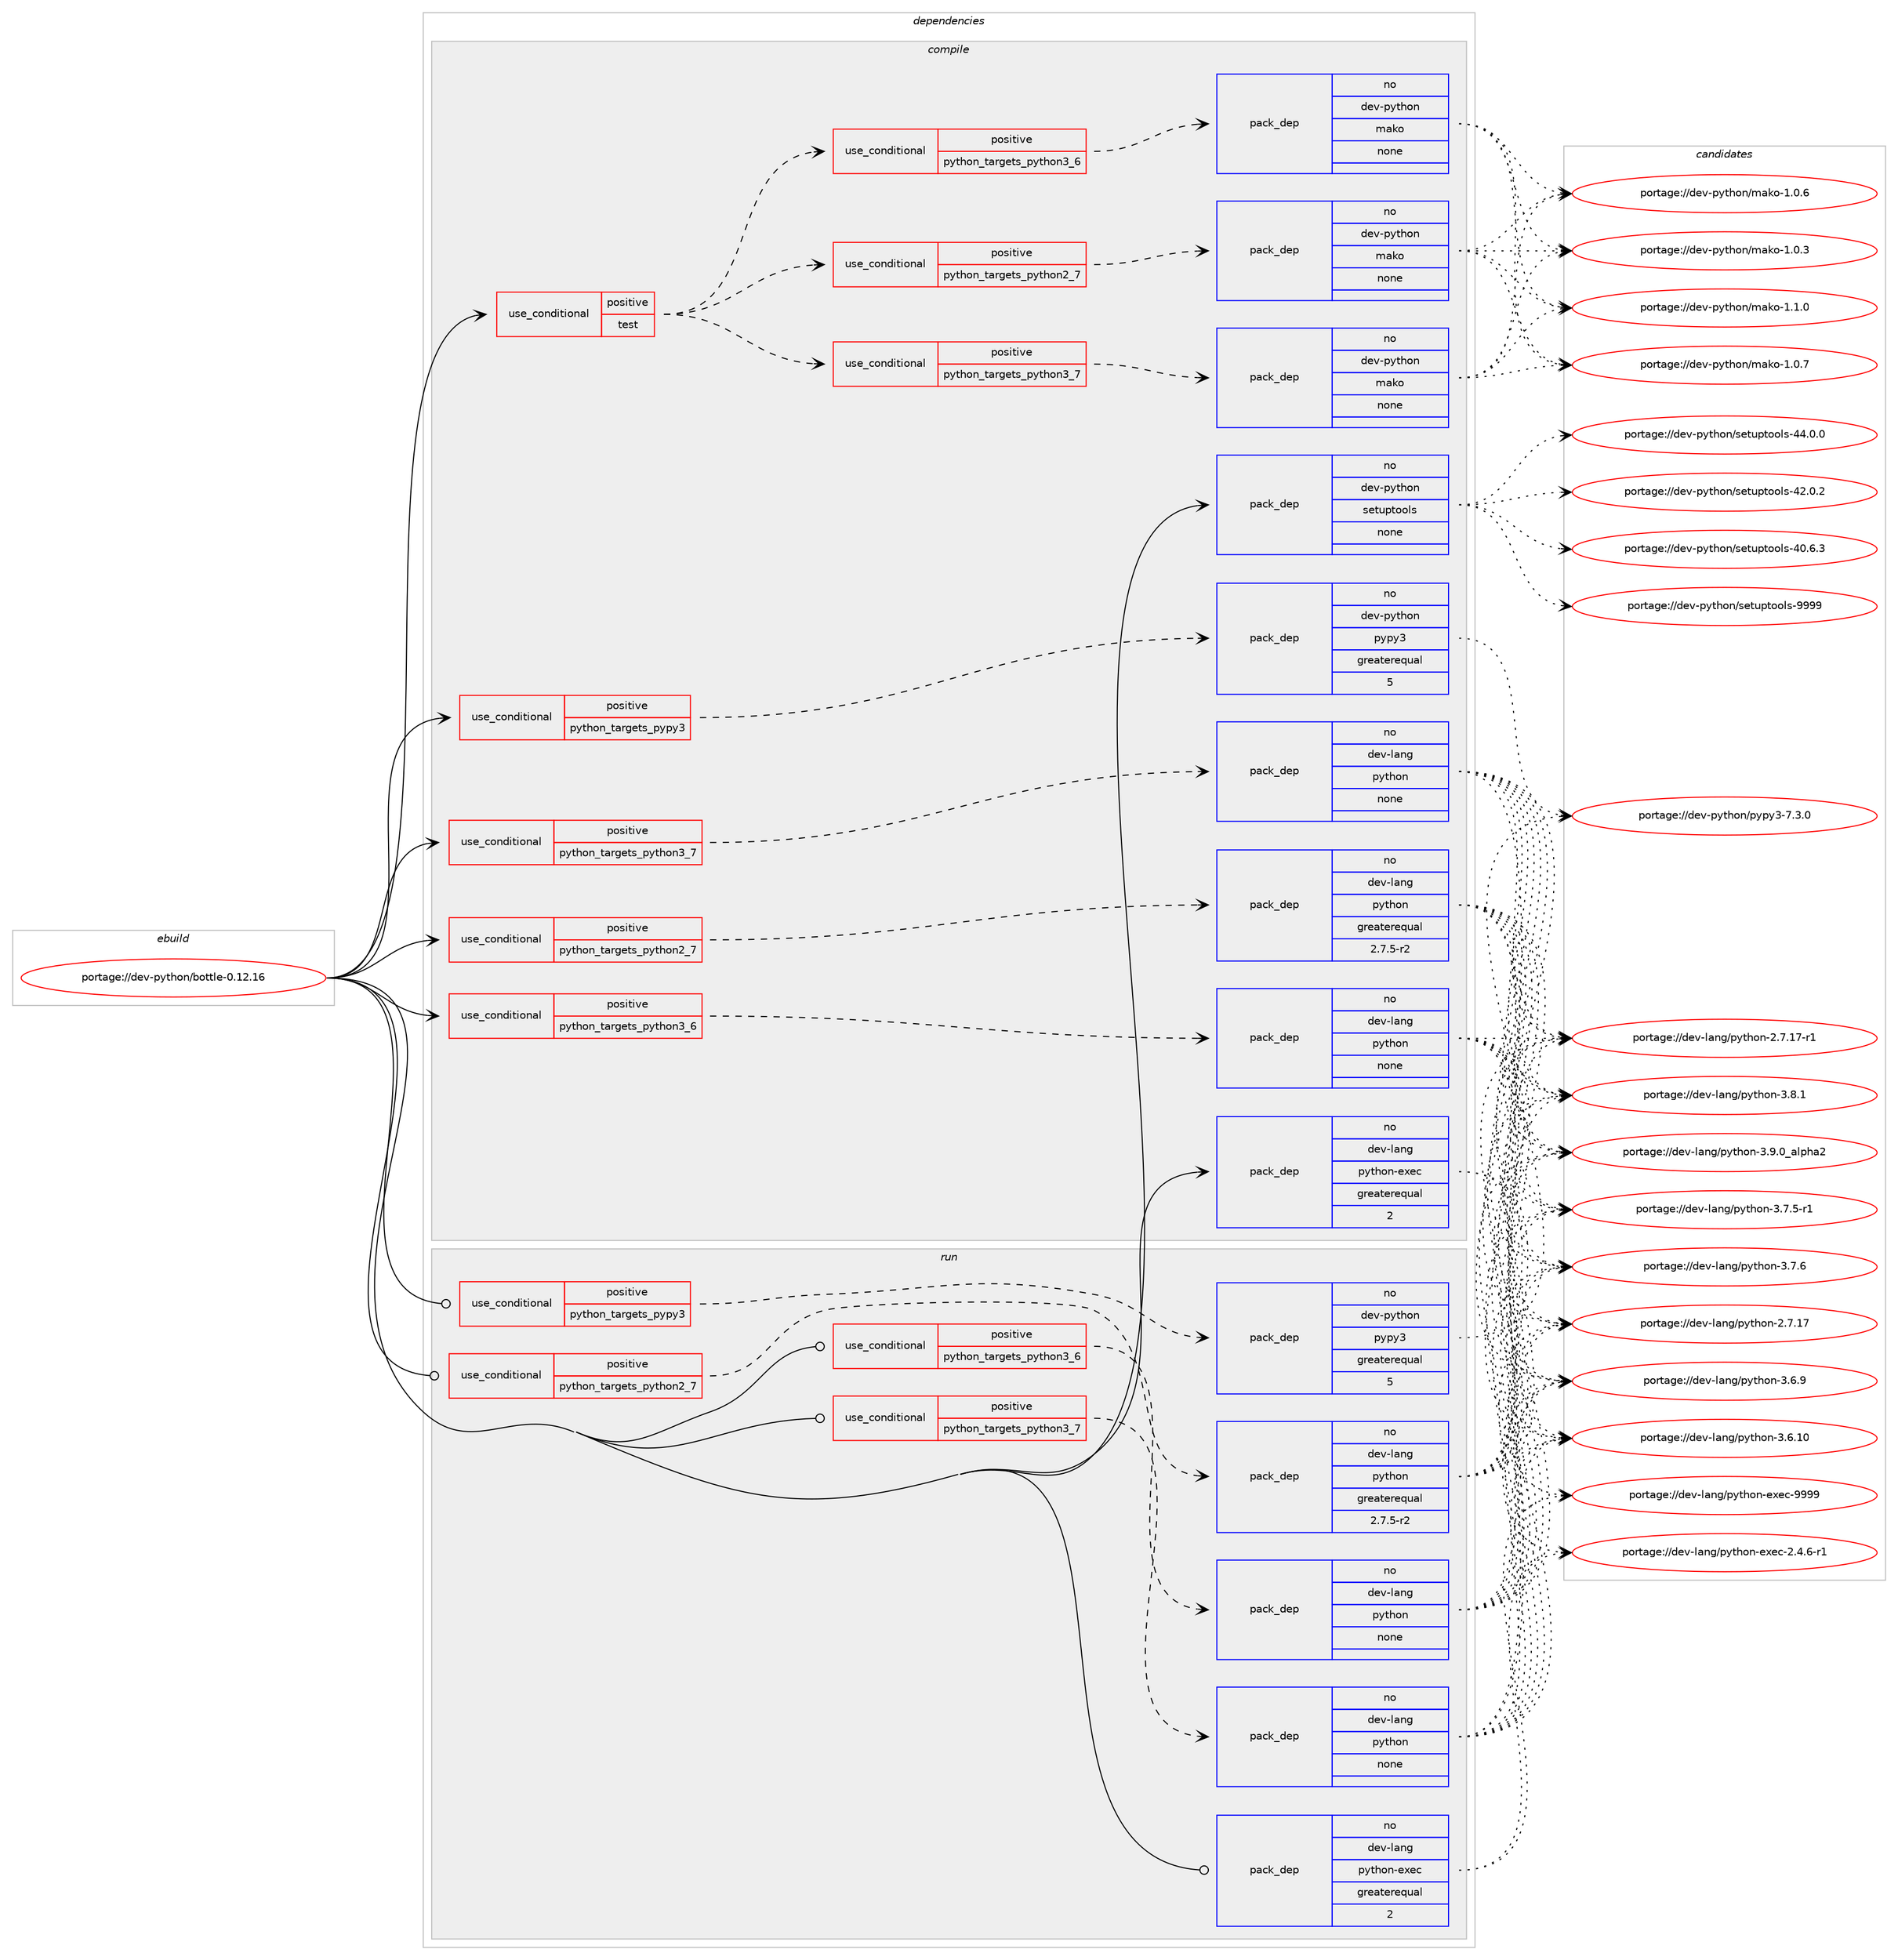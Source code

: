 digraph prolog {

# *************
# Graph options
# *************

newrank=true;
concentrate=true;
compound=true;
graph [rankdir=LR,fontname=Helvetica,fontsize=10,ranksep=1.5];#, ranksep=2.5, nodesep=0.2];
edge  [arrowhead=vee];
node  [fontname=Helvetica,fontsize=10];

# **********
# The ebuild
# **********

subgraph cluster_leftcol {
color=gray;
label=<<i>ebuild</i>>;
id [label="portage://dev-python/bottle-0.12.16", color=red, width=4, href="../dev-python/bottle-0.12.16.svg"];
}

# ****************
# The dependencies
# ****************

subgraph cluster_midcol {
color=gray;
label=<<i>dependencies</i>>;
subgraph cluster_compile {
fillcolor="#eeeeee";
style=filled;
label=<<i>compile</i>>;
subgraph cond118149 {
dependency468465 [label=<<TABLE BORDER="0" CELLBORDER="1" CELLSPACING="0" CELLPADDING="4"><TR><TD ROWSPAN="3" CELLPADDING="10">use_conditional</TD></TR><TR><TD>positive</TD></TR><TR><TD>python_targets_pypy3</TD></TR></TABLE>>, shape=none, color=red];
subgraph pack345304 {
dependency468466 [label=<<TABLE BORDER="0" CELLBORDER="1" CELLSPACING="0" CELLPADDING="4" WIDTH="220"><TR><TD ROWSPAN="6" CELLPADDING="30">pack_dep</TD></TR><TR><TD WIDTH="110">no</TD></TR><TR><TD>dev-python</TD></TR><TR><TD>pypy3</TD></TR><TR><TD>greaterequal</TD></TR><TR><TD>5</TD></TR></TABLE>>, shape=none, color=blue];
}
dependency468465:e -> dependency468466:w [weight=20,style="dashed",arrowhead="vee"];
}
id:e -> dependency468465:w [weight=20,style="solid",arrowhead="vee"];
subgraph cond118150 {
dependency468467 [label=<<TABLE BORDER="0" CELLBORDER="1" CELLSPACING="0" CELLPADDING="4"><TR><TD ROWSPAN="3" CELLPADDING="10">use_conditional</TD></TR><TR><TD>positive</TD></TR><TR><TD>python_targets_python2_7</TD></TR></TABLE>>, shape=none, color=red];
subgraph pack345305 {
dependency468468 [label=<<TABLE BORDER="0" CELLBORDER="1" CELLSPACING="0" CELLPADDING="4" WIDTH="220"><TR><TD ROWSPAN="6" CELLPADDING="30">pack_dep</TD></TR><TR><TD WIDTH="110">no</TD></TR><TR><TD>dev-lang</TD></TR><TR><TD>python</TD></TR><TR><TD>greaterequal</TD></TR><TR><TD>2.7.5-r2</TD></TR></TABLE>>, shape=none, color=blue];
}
dependency468467:e -> dependency468468:w [weight=20,style="dashed",arrowhead="vee"];
}
id:e -> dependency468467:w [weight=20,style="solid",arrowhead="vee"];
subgraph cond118151 {
dependency468469 [label=<<TABLE BORDER="0" CELLBORDER="1" CELLSPACING="0" CELLPADDING="4"><TR><TD ROWSPAN="3" CELLPADDING="10">use_conditional</TD></TR><TR><TD>positive</TD></TR><TR><TD>python_targets_python3_6</TD></TR></TABLE>>, shape=none, color=red];
subgraph pack345306 {
dependency468470 [label=<<TABLE BORDER="0" CELLBORDER="1" CELLSPACING="0" CELLPADDING="4" WIDTH="220"><TR><TD ROWSPAN="6" CELLPADDING="30">pack_dep</TD></TR><TR><TD WIDTH="110">no</TD></TR><TR><TD>dev-lang</TD></TR><TR><TD>python</TD></TR><TR><TD>none</TD></TR><TR><TD></TD></TR></TABLE>>, shape=none, color=blue];
}
dependency468469:e -> dependency468470:w [weight=20,style="dashed",arrowhead="vee"];
}
id:e -> dependency468469:w [weight=20,style="solid",arrowhead="vee"];
subgraph cond118152 {
dependency468471 [label=<<TABLE BORDER="0" CELLBORDER="1" CELLSPACING="0" CELLPADDING="4"><TR><TD ROWSPAN="3" CELLPADDING="10">use_conditional</TD></TR><TR><TD>positive</TD></TR><TR><TD>python_targets_python3_7</TD></TR></TABLE>>, shape=none, color=red];
subgraph pack345307 {
dependency468472 [label=<<TABLE BORDER="0" CELLBORDER="1" CELLSPACING="0" CELLPADDING="4" WIDTH="220"><TR><TD ROWSPAN="6" CELLPADDING="30">pack_dep</TD></TR><TR><TD WIDTH="110">no</TD></TR><TR><TD>dev-lang</TD></TR><TR><TD>python</TD></TR><TR><TD>none</TD></TR><TR><TD></TD></TR></TABLE>>, shape=none, color=blue];
}
dependency468471:e -> dependency468472:w [weight=20,style="dashed",arrowhead="vee"];
}
id:e -> dependency468471:w [weight=20,style="solid",arrowhead="vee"];
subgraph cond118153 {
dependency468473 [label=<<TABLE BORDER="0" CELLBORDER="1" CELLSPACING="0" CELLPADDING="4"><TR><TD ROWSPAN="3" CELLPADDING="10">use_conditional</TD></TR><TR><TD>positive</TD></TR><TR><TD>test</TD></TR></TABLE>>, shape=none, color=red];
subgraph cond118154 {
dependency468474 [label=<<TABLE BORDER="0" CELLBORDER="1" CELLSPACING="0" CELLPADDING="4"><TR><TD ROWSPAN="3" CELLPADDING="10">use_conditional</TD></TR><TR><TD>positive</TD></TR><TR><TD>python_targets_python2_7</TD></TR></TABLE>>, shape=none, color=red];
subgraph pack345308 {
dependency468475 [label=<<TABLE BORDER="0" CELLBORDER="1" CELLSPACING="0" CELLPADDING="4" WIDTH="220"><TR><TD ROWSPAN="6" CELLPADDING="30">pack_dep</TD></TR><TR><TD WIDTH="110">no</TD></TR><TR><TD>dev-python</TD></TR><TR><TD>mako</TD></TR><TR><TD>none</TD></TR><TR><TD></TD></TR></TABLE>>, shape=none, color=blue];
}
dependency468474:e -> dependency468475:w [weight=20,style="dashed",arrowhead="vee"];
}
dependency468473:e -> dependency468474:w [weight=20,style="dashed",arrowhead="vee"];
subgraph cond118155 {
dependency468476 [label=<<TABLE BORDER="0" CELLBORDER="1" CELLSPACING="0" CELLPADDING="4"><TR><TD ROWSPAN="3" CELLPADDING="10">use_conditional</TD></TR><TR><TD>positive</TD></TR><TR><TD>python_targets_python3_6</TD></TR></TABLE>>, shape=none, color=red];
subgraph pack345309 {
dependency468477 [label=<<TABLE BORDER="0" CELLBORDER="1" CELLSPACING="0" CELLPADDING="4" WIDTH="220"><TR><TD ROWSPAN="6" CELLPADDING="30">pack_dep</TD></TR><TR><TD WIDTH="110">no</TD></TR><TR><TD>dev-python</TD></TR><TR><TD>mako</TD></TR><TR><TD>none</TD></TR><TR><TD></TD></TR></TABLE>>, shape=none, color=blue];
}
dependency468476:e -> dependency468477:w [weight=20,style="dashed",arrowhead="vee"];
}
dependency468473:e -> dependency468476:w [weight=20,style="dashed",arrowhead="vee"];
subgraph cond118156 {
dependency468478 [label=<<TABLE BORDER="0" CELLBORDER="1" CELLSPACING="0" CELLPADDING="4"><TR><TD ROWSPAN="3" CELLPADDING="10">use_conditional</TD></TR><TR><TD>positive</TD></TR><TR><TD>python_targets_python3_7</TD></TR></TABLE>>, shape=none, color=red];
subgraph pack345310 {
dependency468479 [label=<<TABLE BORDER="0" CELLBORDER="1" CELLSPACING="0" CELLPADDING="4" WIDTH="220"><TR><TD ROWSPAN="6" CELLPADDING="30">pack_dep</TD></TR><TR><TD WIDTH="110">no</TD></TR><TR><TD>dev-python</TD></TR><TR><TD>mako</TD></TR><TR><TD>none</TD></TR><TR><TD></TD></TR></TABLE>>, shape=none, color=blue];
}
dependency468478:e -> dependency468479:w [weight=20,style="dashed",arrowhead="vee"];
}
dependency468473:e -> dependency468478:w [weight=20,style="dashed",arrowhead="vee"];
}
id:e -> dependency468473:w [weight=20,style="solid",arrowhead="vee"];
subgraph pack345311 {
dependency468480 [label=<<TABLE BORDER="0" CELLBORDER="1" CELLSPACING="0" CELLPADDING="4" WIDTH="220"><TR><TD ROWSPAN="6" CELLPADDING="30">pack_dep</TD></TR><TR><TD WIDTH="110">no</TD></TR><TR><TD>dev-lang</TD></TR><TR><TD>python-exec</TD></TR><TR><TD>greaterequal</TD></TR><TR><TD>2</TD></TR></TABLE>>, shape=none, color=blue];
}
id:e -> dependency468480:w [weight=20,style="solid",arrowhead="vee"];
subgraph pack345312 {
dependency468481 [label=<<TABLE BORDER="0" CELLBORDER="1" CELLSPACING="0" CELLPADDING="4" WIDTH="220"><TR><TD ROWSPAN="6" CELLPADDING="30">pack_dep</TD></TR><TR><TD WIDTH="110">no</TD></TR><TR><TD>dev-python</TD></TR><TR><TD>setuptools</TD></TR><TR><TD>none</TD></TR><TR><TD></TD></TR></TABLE>>, shape=none, color=blue];
}
id:e -> dependency468481:w [weight=20,style="solid",arrowhead="vee"];
}
subgraph cluster_compileandrun {
fillcolor="#eeeeee";
style=filled;
label=<<i>compile and run</i>>;
}
subgraph cluster_run {
fillcolor="#eeeeee";
style=filled;
label=<<i>run</i>>;
subgraph cond118157 {
dependency468482 [label=<<TABLE BORDER="0" CELLBORDER="1" CELLSPACING="0" CELLPADDING="4"><TR><TD ROWSPAN="3" CELLPADDING="10">use_conditional</TD></TR><TR><TD>positive</TD></TR><TR><TD>python_targets_pypy3</TD></TR></TABLE>>, shape=none, color=red];
subgraph pack345313 {
dependency468483 [label=<<TABLE BORDER="0" CELLBORDER="1" CELLSPACING="0" CELLPADDING="4" WIDTH="220"><TR><TD ROWSPAN="6" CELLPADDING="30">pack_dep</TD></TR><TR><TD WIDTH="110">no</TD></TR><TR><TD>dev-python</TD></TR><TR><TD>pypy3</TD></TR><TR><TD>greaterequal</TD></TR><TR><TD>5</TD></TR></TABLE>>, shape=none, color=blue];
}
dependency468482:e -> dependency468483:w [weight=20,style="dashed",arrowhead="vee"];
}
id:e -> dependency468482:w [weight=20,style="solid",arrowhead="odot"];
subgraph cond118158 {
dependency468484 [label=<<TABLE BORDER="0" CELLBORDER="1" CELLSPACING="0" CELLPADDING="4"><TR><TD ROWSPAN="3" CELLPADDING="10">use_conditional</TD></TR><TR><TD>positive</TD></TR><TR><TD>python_targets_python2_7</TD></TR></TABLE>>, shape=none, color=red];
subgraph pack345314 {
dependency468485 [label=<<TABLE BORDER="0" CELLBORDER="1" CELLSPACING="0" CELLPADDING="4" WIDTH="220"><TR><TD ROWSPAN="6" CELLPADDING="30">pack_dep</TD></TR><TR><TD WIDTH="110">no</TD></TR><TR><TD>dev-lang</TD></TR><TR><TD>python</TD></TR><TR><TD>greaterequal</TD></TR><TR><TD>2.7.5-r2</TD></TR></TABLE>>, shape=none, color=blue];
}
dependency468484:e -> dependency468485:w [weight=20,style="dashed",arrowhead="vee"];
}
id:e -> dependency468484:w [weight=20,style="solid",arrowhead="odot"];
subgraph cond118159 {
dependency468486 [label=<<TABLE BORDER="0" CELLBORDER="1" CELLSPACING="0" CELLPADDING="4"><TR><TD ROWSPAN="3" CELLPADDING="10">use_conditional</TD></TR><TR><TD>positive</TD></TR><TR><TD>python_targets_python3_6</TD></TR></TABLE>>, shape=none, color=red];
subgraph pack345315 {
dependency468487 [label=<<TABLE BORDER="0" CELLBORDER="1" CELLSPACING="0" CELLPADDING="4" WIDTH="220"><TR><TD ROWSPAN="6" CELLPADDING="30">pack_dep</TD></TR><TR><TD WIDTH="110">no</TD></TR><TR><TD>dev-lang</TD></TR><TR><TD>python</TD></TR><TR><TD>none</TD></TR><TR><TD></TD></TR></TABLE>>, shape=none, color=blue];
}
dependency468486:e -> dependency468487:w [weight=20,style="dashed",arrowhead="vee"];
}
id:e -> dependency468486:w [weight=20,style="solid",arrowhead="odot"];
subgraph cond118160 {
dependency468488 [label=<<TABLE BORDER="0" CELLBORDER="1" CELLSPACING="0" CELLPADDING="4"><TR><TD ROWSPAN="3" CELLPADDING="10">use_conditional</TD></TR><TR><TD>positive</TD></TR><TR><TD>python_targets_python3_7</TD></TR></TABLE>>, shape=none, color=red];
subgraph pack345316 {
dependency468489 [label=<<TABLE BORDER="0" CELLBORDER="1" CELLSPACING="0" CELLPADDING="4" WIDTH="220"><TR><TD ROWSPAN="6" CELLPADDING="30">pack_dep</TD></TR><TR><TD WIDTH="110">no</TD></TR><TR><TD>dev-lang</TD></TR><TR><TD>python</TD></TR><TR><TD>none</TD></TR><TR><TD></TD></TR></TABLE>>, shape=none, color=blue];
}
dependency468488:e -> dependency468489:w [weight=20,style="dashed",arrowhead="vee"];
}
id:e -> dependency468488:w [weight=20,style="solid",arrowhead="odot"];
subgraph pack345317 {
dependency468490 [label=<<TABLE BORDER="0" CELLBORDER="1" CELLSPACING="0" CELLPADDING="4" WIDTH="220"><TR><TD ROWSPAN="6" CELLPADDING="30">pack_dep</TD></TR><TR><TD WIDTH="110">no</TD></TR><TR><TD>dev-lang</TD></TR><TR><TD>python-exec</TD></TR><TR><TD>greaterequal</TD></TR><TR><TD>2</TD></TR></TABLE>>, shape=none, color=blue];
}
id:e -> dependency468490:w [weight=20,style="solid",arrowhead="odot"];
}
}

# **************
# The candidates
# **************

subgraph cluster_choices {
rank=same;
color=gray;
label=<<i>candidates</i>>;

subgraph choice345304 {
color=black;
nodesep=1;
choice100101118451121211161041111104711212111212151455546514648 [label="portage://dev-python/pypy3-7.3.0", color=red, width=4,href="../dev-python/pypy3-7.3.0.svg"];
dependency468466:e -> choice100101118451121211161041111104711212111212151455546514648:w [style=dotted,weight="100"];
}
subgraph choice345305 {
color=black;
nodesep=1;
choice10010111845108971101034711212111610411111045514657464895971081121049750 [label="portage://dev-lang/python-3.9.0_alpha2", color=red, width=4,href="../dev-lang/python-3.9.0_alpha2.svg"];
choice100101118451089711010347112121116104111110455146564649 [label="portage://dev-lang/python-3.8.1", color=red, width=4,href="../dev-lang/python-3.8.1.svg"];
choice100101118451089711010347112121116104111110455146554654 [label="portage://dev-lang/python-3.7.6", color=red, width=4,href="../dev-lang/python-3.7.6.svg"];
choice1001011184510897110103471121211161041111104551465546534511449 [label="portage://dev-lang/python-3.7.5-r1", color=red, width=4,href="../dev-lang/python-3.7.5-r1.svg"];
choice100101118451089711010347112121116104111110455146544657 [label="portage://dev-lang/python-3.6.9", color=red, width=4,href="../dev-lang/python-3.6.9.svg"];
choice10010111845108971101034711212111610411111045514654464948 [label="portage://dev-lang/python-3.6.10", color=red, width=4,href="../dev-lang/python-3.6.10.svg"];
choice100101118451089711010347112121116104111110455046554649554511449 [label="portage://dev-lang/python-2.7.17-r1", color=red, width=4,href="../dev-lang/python-2.7.17-r1.svg"];
choice10010111845108971101034711212111610411111045504655464955 [label="portage://dev-lang/python-2.7.17", color=red, width=4,href="../dev-lang/python-2.7.17.svg"];
dependency468468:e -> choice10010111845108971101034711212111610411111045514657464895971081121049750:w [style=dotted,weight="100"];
dependency468468:e -> choice100101118451089711010347112121116104111110455146564649:w [style=dotted,weight="100"];
dependency468468:e -> choice100101118451089711010347112121116104111110455146554654:w [style=dotted,weight="100"];
dependency468468:e -> choice1001011184510897110103471121211161041111104551465546534511449:w [style=dotted,weight="100"];
dependency468468:e -> choice100101118451089711010347112121116104111110455146544657:w [style=dotted,weight="100"];
dependency468468:e -> choice10010111845108971101034711212111610411111045514654464948:w [style=dotted,weight="100"];
dependency468468:e -> choice100101118451089711010347112121116104111110455046554649554511449:w [style=dotted,weight="100"];
dependency468468:e -> choice10010111845108971101034711212111610411111045504655464955:w [style=dotted,weight="100"];
}
subgraph choice345306 {
color=black;
nodesep=1;
choice10010111845108971101034711212111610411111045514657464895971081121049750 [label="portage://dev-lang/python-3.9.0_alpha2", color=red, width=4,href="../dev-lang/python-3.9.0_alpha2.svg"];
choice100101118451089711010347112121116104111110455146564649 [label="portage://dev-lang/python-3.8.1", color=red, width=4,href="../dev-lang/python-3.8.1.svg"];
choice100101118451089711010347112121116104111110455146554654 [label="portage://dev-lang/python-3.7.6", color=red, width=4,href="../dev-lang/python-3.7.6.svg"];
choice1001011184510897110103471121211161041111104551465546534511449 [label="portage://dev-lang/python-3.7.5-r1", color=red, width=4,href="../dev-lang/python-3.7.5-r1.svg"];
choice100101118451089711010347112121116104111110455146544657 [label="portage://dev-lang/python-3.6.9", color=red, width=4,href="../dev-lang/python-3.6.9.svg"];
choice10010111845108971101034711212111610411111045514654464948 [label="portage://dev-lang/python-3.6.10", color=red, width=4,href="../dev-lang/python-3.6.10.svg"];
choice100101118451089711010347112121116104111110455046554649554511449 [label="portage://dev-lang/python-2.7.17-r1", color=red, width=4,href="../dev-lang/python-2.7.17-r1.svg"];
choice10010111845108971101034711212111610411111045504655464955 [label="portage://dev-lang/python-2.7.17", color=red, width=4,href="../dev-lang/python-2.7.17.svg"];
dependency468470:e -> choice10010111845108971101034711212111610411111045514657464895971081121049750:w [style=dotted,weight="100"];
dependency468470:e -> choice100101118451089711010347112121116104111110455146564649:w [style=dotted,weight="100"];
dependency468470:e -> choice100101118451089711010347112121116104111110455146554654:w [style=dotted,weight="100"];
dependency468470:e -> choice1001011184510897110103471121211161041111104551465546534511449:w [style=dotted,weight="100"];
dependency468470:e -> choice100101118451089711010347112121116104111110455146544657:w [style=dotted,weight="100"];
dependency468470:e -> choice10010111845108971101034711212111610411111045514654464948:w [style=dotted,weight="100"];
dependency468470:e -> choice100101118451089711010347112121116104111110455046554649554511449:w [style=dotted,weight="100"];
dependency468470:e -> choice10010111845108971101034711212111610411111045504655464955:w [style=dotted,weight="100"];
}
subgraph choice345307 {
color=black;
nodesep=1;
choice10010111845108971101034711212111610411111045514657464895971081121049750 [label="portage://dev-lang/python-3.9.0_alpha2", color=red, width=4,href="../dev-lang/python-3.9.0_alpha2.svg"];
choice100101118451089711010347112121116104111110455146564649 [label="portage://dev-lang/python-3.8.1", color=red, width=4,href="../dev-lang/python-3.8.1.svg"];
choice100101118451089711010347112121116104111110455146554654 [label="portage://dev-lang/python-3.7.6", color=red, width=4,href="../dev-lang/python-3.7.6.svg"];
choice1001011184510897110103471121211161041111104551465546534511449 [label="portage://dev-lang/python-3.7.5-r1", color=red, width=4,href="../dev-lang/python-3.7.5-r1.svg"];
choice100101118451089711010347112121116104111110455146544657 [label="portage://dev-lang/python-3.6.9", color=red, width=4,href="../dev-lang/python-3.6.9.svg"];
choice10010111845108971101034711212111610411111045514654464948 [label="portage://dev-lang/python-3.6.10", color=red, width=4,href="../dev-lang/python-3.6.10.svg"];
choice100101118451089711010347112121116104111110455046554649554511449 [label="portage://dev-lang/python-2.7.17-r1", color=red, width=4,href="../dev-lang/python-2.7.17-r1.svg"];
choice10010111845108971101034711212111610411111045504655464955 [label="portage://dev-lang/python-2.7.17", color=red, width=4,href="../dev-lang/python-2.7.17.svg"];
dependency468472:e -> choice10010111845108971101034711212111610411111045514657464895971081121049750:w [style=dotted,weight="100"];
dependency468472:e -> choice100101118451089711010347112121116104111110455146564649:w [style=dotted,weight="100"];
dependency468472:e -> choice100101118451089711010347112121116104111110455146554654:w [style=dotted,weight="100"];
dependency468472:e -> choice1001011184510897110103471121211161041111104551465546534511449:w [style=dotted,weight="100"];
dependency468472:e -> choice100101118451089711010347112121116104111110455146544657:w [style=dotted,weight="100"];
dependency468472:e -> choice10010111845108971101034711212111610411111045514654464948:w [style=dotted,weight="100"];
dependency468472:e -> choice100101118451089711010347112121116104111110455046554649554511449:w [style=dotted,weight="100"];
dependency468472:e -> choice10010111845108971101034711212111610411111045504655464955:w [style=dotted,weight="100"];
}
subgraph choice345308 {
color=black;
nodesep=1;
choice100101118451121211161041111104710997107111454946494648 [label="portage://dev-python/mako-1.1.0", color=red, width=4,href="../dev-python/mako-1.1.0.svg"];
choice100101118451121211161041111104710997107111454946484655 [label="portage://dev-python/mako-1.0.7", color=red, width=4,href="../dev-python/mako-1.0.7.svg"];
choice100101118451121211161041111104710997107111454946484654 [label="portage://dev-python/mako-1.0.6", color=red, width=4,href="../dev-python/mako-1.0.6.svg"];
choice100101118451121211161041111104710997107111454946484651 [label="portage://dev-python/mako-1.0.3", color=red, width=4,href="../dev-python/mako-1.0.3.svg"];
dependency468475:e -> choice100101118451121211161041111104710997107111454946494648:w [style=dotted,weight="100"];
dependency468475:e -> choice100101118451121211161041111104710997107111454946484655:w [style=dotted,weight="100"];
dependency468475:e -> choice100101118451121211161041111104710997107111454946484654:w [style=dotted,weight="100"];
dependency468475:e -> choice100101118451121211161041111104710997107111454946484651:w [style=dotted,weight="100"];
}
subgraph choice345309 {
color=black;
nodesep=1;
choice100101118451121211161041111104710997107111454946494648 [label="portage://dev-python/mako-1.1.0", color=red, width=4,href="../dev-python/mako-1.1.0.svg"];
choice100101118451121211161041111104710997107111454946484655 [label="portage://dev-python/mako-1.0.7", color=red, width=4,href="../dev-python/mako-1.0.7.svg"];
choice100101118451121211161041111104710997107111454946484654 [label="portage://dev-python/mako-1.0.6", color=red, width=4,href="../dev-python/mako-1.0.6.svg"];
choice100101118451121211161041111104710997107111454946484651 [label="portage://dev-python/mako-1.0.3", color=red, width=4,href="../dev-python/mako-1.0.3.svg"];
dependency468477:e -> choice100101118451121211161041111104710997107111454946494648:w [style=dotted,weight="100"];
dependency468477:e -> choice100101118451121211161041111104710997107111454946484655:w [style=dotted,weight="100"];
dependency468477:e -> choice100101118451121211161041111104710997107111454946484654:w [style=dotted,weight="100"];
dependency468477:e -> choice100101118451121211161041111104710997107111454946484651:w [style=dotted,weight="100"];
}
subgraph choice345310 {
color=black;
nodesep=1;
choice100101118451121211161041111104710997107111454946494648 [label="portage://dev-python/mako-1.1.0", color=red, width=4,href="../dev-python/mako-1.1.0.svg"];
choice100101118451121211161041111104710997107111454946484655 [label="portage://dev-python/mako-1.0.7", color=red, width=4,href="../dev-python/mako-1.0.7.svg"];
choice100101118451121211161041111104710997107111454946484654 [label="portage://dev-python/mako-1.0.6", color=red, width=4,href="../dev-python/mako-1.0.6.svg"];
choice100101118451121211161041111104710997107111454946484651 [label="portage://dev-python/mako-1.0.3", color=red, width=4,href="../dev-python/mako-1.0.3.svg"];
dependency468479:e -> choice100101118451121211161041111104710997107111454946494648:w [style=dotted,weight="100"];
dependency468479:e -> choice100101118451121211161041111104710997107111454946484655:w [style=dotted,weight="100"];
dependency468479:e -> choice100101118451121211161041111104710997107111454946484654:w [style=dotted,weight="100"];
dependency468479:e -> choice100101118451121211161041111104710997107111454946484651:w [style=dotted,weight="100"];
}
subgraph choice345311 {
color=black;
nodesep=1;
choice10010111845108971101034711212111610411111045101120101994557575757 [label="portage://dev-lang/python-exec-9999", color=red, width=4,href="../dev-lang/python-exec-9999.svg"];
choice10010111845108971101034711212111610411111045101120101994550465246544511449 [label="portage://dev-lang/python-exec-2.4.6-r1", color=red, width=4,href="../dev-lang/python-exec-2.4.6-r1.svg"];
dependency468480:e -> choice10010111845108971101034711212111610411111045101120101994557575757:w [style=dotted,weight="100"];
dependency468480:e -> choice10010111845108971101034711212111610411111045101120101994550465246544511449:w [style=dotted,weight="100"];
}
subgraph choice345312 {
color=black;
nodesep=1;
choice10010111845112121116104111110471151011161171121161111111081154557575757 [label="portage://dev-python/setuptools-9999", color=red, width=4,href="../dev-python/setuptools-9999.svg"];
choice100101118451121211161041111104711510111611711211611111110811545525246484648 [label="portage://dev-python/setuptools-44.0.0", color=red, width=4,href="../dev-python/setuptools-44.0.0.svg"];
choice100101118451121211161041111104711510111611711211611111110811545525046484650 [label="portage://dev-python/setuptools-42.0.2", color=red, width=4,href="../dev-python/setuptools-42.0.2.svg"];
choice100101118451121211161041111104711510111611711211611111110811545524846544651 [label="portage://dev-python/setuptools-40.6.3", color=red, width=4,href="../dev-python/setuptools-40.6.3.svg"];
dependency468481:e -> choice10010111845112121116104111110471151011161171121161111111081154557575757:w [style=dotted,weight="100"];
dependency468481:e -> choice100101118451121211161041111104711510111611711211611111110811545525246484648:w [style=dotted,weight="100"];
dependency468481:e -> choice100101118451121211161041111104711510111611711211611111110811545525046484650:w [style=dotted,weight="100"];
dependency468481:e -> choice100101118451121211161041111104711510111611711211611111110811545524846544651:w [style=dotted,weight="100"];
}
subgraph choice345313 {
color=black;
nodesep=1;
choice100101118451121211161041111104711212111212151455546514648 [label="portage://dev-python/pypy3-7.3.0", color=red, width=4,href="../dev-python/pypy3-7.3.0.svg"];
dependency468483:e -> choice100101118451121211161041111104711212111212151455546514648:w [style=dotted,weight="100"];
}
subgraph choice345314 {
color=black;
nodesep=1;
choice10010111845108971101034711212111610411111045514657464895971081121049750 [label="portage://dev-lang/python-3.9.0_alpha2", color=red, width=4,href="../dev-lang/python-3.9.0_alpha2.svg"];
choice100101118451089711010347112121116104111110455146564649 [label="portage://dev-lang/python-3.8.1", color=red, width=4,href="../dev-lang/python-3.8.1.svg"];
choice100101118451089711010347112121116104111110455146554654 [label="portage://dev-lang/python-3.7.6", color=red, width=4,href="../dev-lang/python-3.7.6.svg"];
choice1001011184510897110103471121211161041111104551465546534511449 [label="portage://dev-lang/python-3.7.5-r1", color=red, width=4,href="../dev-lang/python-3.7.5-r1.svg"];
choice100101118451089711010347112121116104111110455146544657 [label="portage://dev-lang/python-3.6.9", color=red, width=4,href="../dev-lang/python-3.6.9.svg"];
choice10010111845108971101034711212111610411111045514654464948 [label="portage://dev-lang/python-3.6.10", color=red, width=4,href="../dev-lang/python-3.6.10.svg"];
choice100101118451089711010347112121116104111110455046554649554511449 [label="portage://dev-lang/python-2.7.17-r1", color=red, width=4,href="../dev-lang/python-2.7.17-r1.svg"];
choice10010111845108971101034711212111610411111045504655464955 [label="portage://dev-lang/python-2.7.17", color=red, width=4,href="../dev-lang/python-2.7.17.svg"];
dependency468485:e -> choice10010111845108971101034711212111610411111045514657464895971081121049750:w [style=dotted,weight="100"];
dependency468485:e -> choice100101118451089711010347112121116104111110455146564649:w [style=dotted,weight="100"];
dependency468485:e -> choice100101118451089711010347112121116104111110455146554654:w [style=dotted,weight="100"];
dependency468485:e -> choice1001011184510897110103471121211161041111104551465546534511449:w [style=dotted,weight="100"];
dependency468485:e -> choice100101118451089711010347112121116104111110455146544657:w [style=dotted,weight="100"];
dependency468485:e -> choice10010111845108971101034711212111610411111045514654464948:w [style=dotted,weight="100"];
dependency468485:e -> choice100101118451089711010347112121116104111110455046554649554511449:w [style=dotted,weight="100"];
dependency468485:e -> choice10010111845108971101034711212111610411111045504655464955:w [style=dotted,weight="100"];
}
subgraph choice345315 {
color=black;
nodesep=1;
choice10010111845108971101034711212111610411111045514657464895971081121049750 [label="portage://dev-lang/python-3.9.0_alpha2", color=red, width=4,href="../dev-lang/python-3.9.0_alpha2.svg"];
choice100101118451089711010347112121116104111110455146564649 [label="portage://dev-lang/python-3.8.1", color=red, width=4,href="../dev-lang/python-3.8.1.svg"];
choice100101118451089711010347112121116104111110455146554654 [label="portage://dev-lang/python-3.7.6", color=red, width=4,href="../dev-lang/python-3.7.6.svg"];
choice1001011184510897110103471121211161041111104551465546534511449 [label="portage://dev-lang/python-3.7.5-r1", color=red, width=4,href="../dev-lang/python-3.7.5-r1.svg"];
choice100101118451089711010347112121116104111110455146544657 [label="portage://dev-lang/python-3.6.9", color=red, width=4,href="../dev-lang/python-3.6.9.svg"];
choice10010111845108971101034711212111610411111045514654464948 [label="portage://dev-lang/python-3.6.10", color=red, width=4,href="../dev-lang/python-3.6.10.svg"];
choice100101118451089711010347112121116104111110455046554649554511449 [label="portage://dev-lang/python-2.7.17-r1", color=red, width=4,href="../dev-lang/python-2.7.17-r1.svg"];
choice10010111845108971101034711212111610411111045504655464955 [label="portage://dev-lang/python-2.7.17", color=red, width=4,href="../dev-lang/python-2.7.17.svg"];
dependency468487:e -> choice10010111845108971101034711212111610411111045514657464895971081121049750:w [style=dotted,weight="100"];
dependency468487:e -> choice100101118451089711010347112121116104111110455146564649:w [style=dotted,weight="100"];
dependency468487:e -> choice100101118451089711010347112121116104111110455146554654:w [style=dotted,weight="100"];
dependency468487:e -> choice1001011184510897110103471121211161041111104551465546534511449:w [style=dotted,weight="100"];
dependency468487:e -> choice100101118451089711010347112121116104111110455146544657:w [style=dotted,weight="100"];
dependency468487:e -> choice10010111845108971101034711212111610411111045514654464948:w [style=dotted,weight="100"];
dependency468487:e -> choice100101118451089711010347112121116104111110455046554649554511449:w [style=dotted,weight="100"];
dependency468487:e -> choice10010111845108971101034711212111610411111045504655464955:w [style=dotted,weight="100"];
}
subgraph choice345316 {
color=black;
nodesep=1;
choice10010111845108971101034711212111610411111045514657464895971081121049750 [label="portage://dev-lang/python-3.9.0_alpha2", color=red, width=4,href="../dev-lang/python-3.9.0_alpha2.svg"];
choice100101118451089711010347112121116104111110455146564649 [label="portage://dev-lang/python-3.8.1", color=red, width=4,href="../dev-lang/python-3.8.1.svg"];
choice100101118451089711010347112121116104111110455146554654 [label="portage://dev-lang/python-3.7.6", color=red, width=4,href="../dev-lang/python-3.7.6.svg"];
choice1001011184510897110103471121211161041111104551465546534511449 [label="portage://dev-lang/python-3.7.5-r1", color=red, width=4,href="../dev-lang/python-3.7.5-r1.svg"];
choice100101118451089711010347112121116104111110455146544657 [label="portage://dev-lang/python-3.6.9", color=red, width=4,href="../dev-lang/python-3.6.9.svg"];
choice10010111845108971101034711212111610411111045514654464948 [label="portage://dev-lang/python-3.6.10", color=red, width=4,href="../dev-lang/python-3.6.10.svg"];
choice100101118451089711010347112121116104111110455046554649554511449 [label="portage://dev-lang/python-2.7.17-r1", color=red, width=4,href="../dev-lang/python-2.7.17-r1.svg"];
choice10010111845108971101034711212111610411111045504655464955 [label="portage://dev-lang/python-2.7.17", color=red, width=4,href="../dev-lang/python-2.7.17.svg"];
dependency468489:e -> choice10010111845108971101034711212111610411111045514657464895971081121049750:w [style=dotted,weight="100"];
dependency468489:e -> choice100101118451089711010347112121116104111110455146564649:w [style=dotted,weight="100"];
dependency468489:e -> choice100101118451089711010347112121116104111110455146554654:w [style=dotted,weight="100"];
dependency468489:e -> choice1001011184510897110103471121211161041111104551465546534511449:w [style=dotted,weight="100"];
dependency468489:e -> choice100101118451089711010347112121116104111110455146544657:w [style=dotted,weight="100"];
dependency468489:e -> choice10010111845108971101034711212111610411111045514654464948:w [style=dotted,weight="100"];
dependency468489:e -> choice100101118451089711010347112121116104111110455046554649554511449:w [style=dotted,weight="100"];
dependency468489:e -> choice10010111845108971101034711212111610411111045504655464955:w [style=dotted,weight="100"];
}
subgraph choice345317 {
color=black;
nodesep=1;
choice10010111845108971101034711212111610411111045101120101994557575757 [label="portage://dev-lang/python-exec-9999", color=red, width=4,href="../dev-lang/python-exec-9999.svg"];
choice10010111845108971101034711212111610411111045101120101994550465246544511449 [label="portage://dev-lang/python-exec-2.4.6-r1", color=red, width=4,href="../dev-lang/python-exec-2.4.6-r1.svg"];
dependency468490:e -> choice10010111845108971101034711212111610411111045101120101994557575757:w [style=dotted,weight="100"];
dependency468490:e -> choice10010111845108971101034711212111610411111045101120101994550465246544511449:w [style=dotted,weight="100"];
}
}

}
